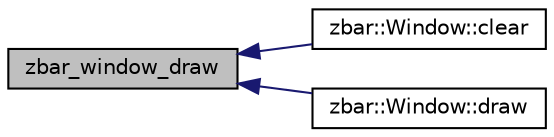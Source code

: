 digraph G
{
  edge [fontname="Helvetica",fontsize="10",labelfontname="Helvetica",labelfontsize="10"];
  node [fontname="Helvetica",fontsize="10",shape=record];
  rankdir=LR;
  Node1 [label="zbar_window_draw",height=0.2,width=0.4,color="black", fillcolor="grey75", style="filled" fontcolor="black"];
  Node1 -> Node2 [dir=back,color="midnightblue",fontsize="10",style="solid"];
  Node2 [label="zbar::Window::clear",height=0.2,width=0.4,color="black", fillcolor="white", style="filled",URL="$classzbar_1_1_window.html#afc4f3c73b0f14ed5dcee9d49d9088cc8"];
  Node1 -> Node3 [dir=back,color="midnightblue",fontsize="10",style="solid"];
  Node3 [label="zbar::Window::draw",height=0.2,width=0.4,color="black", fillcolor="white", style="filled",URL="$classzbar_1_1_window.html#a0857b664c181bfebda174dd3200bb385"];
}
